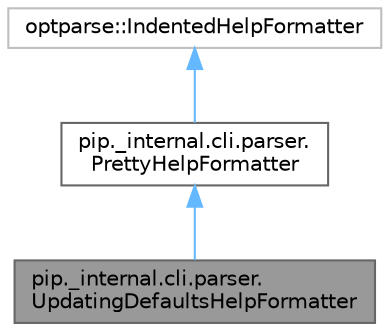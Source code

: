 digraph "pip._internal.cli.parser.UpdatingDefaultsHelpFormatter"
{
 // LATEX_PDF_SIZE
  bgcolor="transparent";
  edge [fontname=Helvetica,fontsize=10,labelfontname=Helvetica,labelfontsize=10];
  node [fontname=Helvetica,fontsize=10,shape=box,height=0.2,width=0.4];
  Node1 [id="Node000001",label="pip._internal.cli.parser.\lUpdatingDefaultsHelpFormatter",height=0.2,width=0.4,color="gray40", fillcolor="grey60", style="filled", fontcolor="black",tooltip=" "];
  Node2 -> Node1 [id="edge1_Node000001_Node000002",dir="back",color="steelblue1",style="solid",tooltip=" "];
  Node2 [id="Node000002",label="pip._internal.cli.parser.\lPrettyHelpFormatter",height=0.2,width=0.4,color="gray40", fillcolor="white", style="filled",URL="$da/d82/classpip_1_1__internal_1_1cli_1_1parser_1_1PrettyHelpFormatter.html",tooltip=" "];
  Node3 -> Node2 [id="edge2_Node000002_Node000003",dir="back",color="steelblue1",style="solid",tooltip=" "];
  Node3 [id="Node000003",label="optparse::IndentedHelpFormatter",height=0.2,width=0.4,color="grey75", fillcolor="white", style="filled",tooltip=" "];
}
